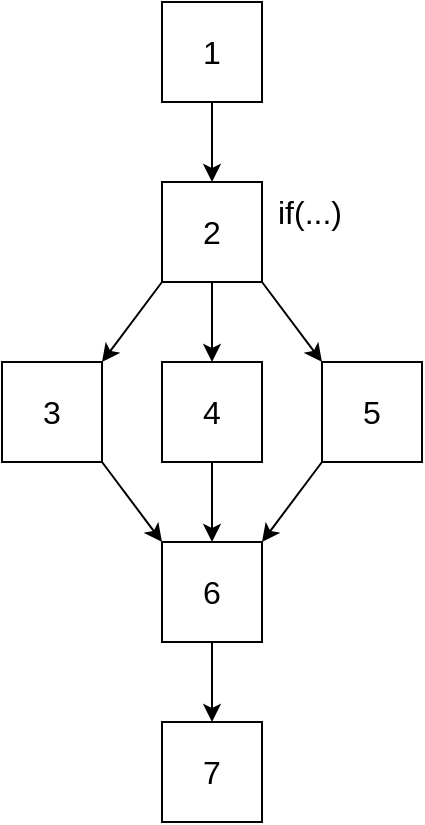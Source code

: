 <mxfile version="24.1.0" type="device">
  <diagram name="Страница — 1" id="rqm6AFlFcoeYDzAMt_E8">
    <mxGraphModel dx="1050" dy="669" grid="1" gridSize="10" guides="1" tooltips="1" connect="1" arrows="1" fold="1" page="1" pageScale="1" pageWidth="827" pageHeight="1169" math="0" shadow="0">
      <root>
        <mxCell id="0" />
        <mxCell id="1" parent="0" />
        <mxCell id="5hOwrHi5-Et3rTQ9NOOK-3" style="edgeStyle=orthogonalEdgeStyle;rounded=0;orthogonalLoop=1;jettySize=auto;html=1;entryX=0.5;entryY=0;entryDx=0;entryDy=0;" edge="1" parent="1" source="5hOwrHi5-Et3rTQ9NOOK-1" target="5hOwrHi5-Et3rTQ9NOOK-2">
          <mxGeometry relative="1" as="geometry" />
        </mxCell>
        <mxCell id="5hOwrHi5-Et3rTQ9NOOK-1" value="&lt;font style=&quot;font-size: 16px;&quot;&gt;1&lt;/font&gt;" style="whiteSpace=wrap;html=1;aspect=fixed;" vertex="1" parent="1">
          <mxGeometry x="340" y="80" width="50" height="50" as="geometry" />
        </mxCell>
        <mxCell id="5hOwrHi5-Et3rTQ9NOOK-8" style="rounded=0;orthogonalLoop=1;jettySize=auto;html=1;exitX=0;exitY=1;exitDx=0;exitDy=0;entryX=1;entryY=0;entryDx=0;entryDy=0;" edge="1" parent="1" source="5hOwrHi5-Et3rTQ9NOOK-2" target="5hOwrHi5-Et3rTQ9NOOK-5">
          <mxGeometry relative="1" as="geometry" />
        </mxCell>
        <mxCell id="5hOwrHi5-Et3rTQ9NOOK-9" style="rounded=0;orthogonalLoop=1;jettySize=auto;html=1;exitX=1;exitY=1;exitDx=0;exitDy=0;entryX=0;entryY=0;entryDx=0;entryDy=0;" edge="1" parent="1" source="5hOwrHi5-Et3rTQ9NOOK-2" target="5hOwrHi5-Et3rTQ9NOOK-7">
          <mxGeometry relative="1" as="geometry" />
        </mxCell>
        <mxCell id="5hOwrHi5-Et3rTQ9NOOK-10" style="edgeStyle=orthogonalEdgeStyle;rounded=0;orthogonalLoop=1;jettySize=auto;html=1;entryX=0.5;entryY=0;entryDx=0;entryDy=0;" edge="1" parent="1" source="5hOwrHi5-Et3rTQ9NOOK-2" target="5hOwrHi5-Et3rTQ9NOOK-6">
          <mxGeometry relative="1" as="geometry" />
        </mxCell>
        <mxCell id="5hOwrHi5-Et3rTQ9NOOK-2" value="&lt;font style=&quot;font-size: 16px;&quot;&gt;2&lt;/font&gt;" style="whiteSpace=wrap;html=1;aspect=fixed;" vertex="1" parent="1">
          <mxGeometry x="340" y="170" width="50" height="50" as="geometry" />
        </mxCell>
        <mxCell id="5hOwrHi5-Et3rTQ9NOOK-4" value="if(...)" style="text;html=1;align=center;verticalAlign=middle;whiteSpace=wrap;rounded=0;fontSize=16;" vertex="1" parent="1">
          <mxGeometry x="384" y="170" width="60" height="30" as="geometry" />
        </mxCell>
        <mxCell id="5hOwrHi5-Et3rTQ9NOOK-13" style="rounded=0;orthogonalLoop=1;jettySize=auto;html=1;exitX=1;exitY=1;exitDx=0;exitDy=0;entryX=0;entryY=0;entryDx=0;entryDy=0;" edge="1" parent="1" source="5hOwrHi5-Et3rTQ9NOOK-5" target="5hOwrHi5-Et3rTQ9NOOK-11">
          <mxGeometry relative="1" as="geometry" />
        </mxCell>
        <mxCell id="5hOwrHi5-Et3rTQ9NOOK-5" value="&lt;span style=&quot;font-size: 16px;&quot;&gt;3&lt;/span&gt;" style="whiteSpace=wrap;html=1;aspect=fixed;" vertex="1" parent="1">
          <mxGeometry x="260" y="260" width="50" height="50" as="geometry" />
        </mxCell>
        <mxCell id="5hOwrHi5-Et3rTQ9NOOK-12" style="edgeStyle=orthogonalEdgeStyle;rounded=0;orthogonalLoop=1;jettySize=auto;html=1;entryX=0.5;entryY=0;entryDx=0;entryDy=0;" edge="1" parent="1" source="5hOwrHi5-Et3rTQ9NOOK-6" target="5hOwrHi5-Et3rTQ9NOOK-11">
          <mxGeometry relative="1" as="geometry" />
        </mxCell>
        <mxCell id="5hOwrHi5-Et3rTQ9NOOK-6" value="&lt;span style=&quot;font-size: 16px;&quot;&gt;4&lt;/span&gt;" style="whiteSpace=wrap;html=1;aspect=fixed;" vertex="1" parent="1">
          <mxGeometry x="340" y="260" width="50" height="50" as="geometry" />
        </mxCell>
        <mxCell id="5hOwrHi5-Et3rTQ9NOOK-14" style="rounded=0;orthogonalLoop=1;jettySize=auto;html=1;exitX=0;exitY=1;exitDx=0;exitDy=0;entryX=1;entryY=0;entryDx=0;entryDy=0;" edge="1" parent="1" source="5hOwrHi5-Et3rTQ9NOOK-7" target="5hOwrHi5-Et3rTQ9NOOK-11">
          <mxGeometry relative="1" as="geometry" />
        </mxCell>
        <mxCell id="5hOwrHi5-Et3rTQ9NOOK-7" value="&lt;span style=&quot;font-size: 16px;&quot;&gt;5&lt;/span&gt;" style="whiteSpace=wrap;html=1;aspect=fixed;" vertex="1" parent="1">
          <mxGeometry x="420" y="260" width="50" height="50" as="geometry" />
        </mxCell>
        <mxCell id="5hOwrHi5-Et3rTQ9NOOK-16" style="edgeStyle=orthogonalEdgeStyle;rounded=0;orthogonalLoop=1;jettySize=auto;html=1;entryX=0.5;entryY=0;entryDx=0;entryDy=0;" edge="1" parent="1" source="5hOwrHi5-Et3rTQ9NOOK-11" target="5hOwrHi5-Et3rTQ9NOOK-15">
          <mxGeometry relative="1" as="geometry" />
        </mxCell>
        <mxCell id="5hOwrHi5-Et3rTQ9NOOK-11" value="&lt;span style=&quot;font-size: 16px;&quot;&gt;6&lt;/span&gt;" style="whiteSpace=wrap;html=1;aspect=fixed;" vertex="1" parent="1">
          <mxGeometry x="340" y="350" width="50" height="50" as="geometry" />
        </mxCell>
        <mxCell id="5hOwrHi5-Et3rTQ9NOOK-15" value="&lt;font style=&quot;font-size: 16px;&quot;&gt;7&lt;/font&gt;" style="whiteSpace=wrap;html=1;aspect=fixed;" vertex="1" parent="1">
          <mxGeometry x="340" y="440" width="50" height="50" as="geometry" />
        </mxCell>
      </root>
    </mxGraphModel>
  </diagram>
</mxfile>
